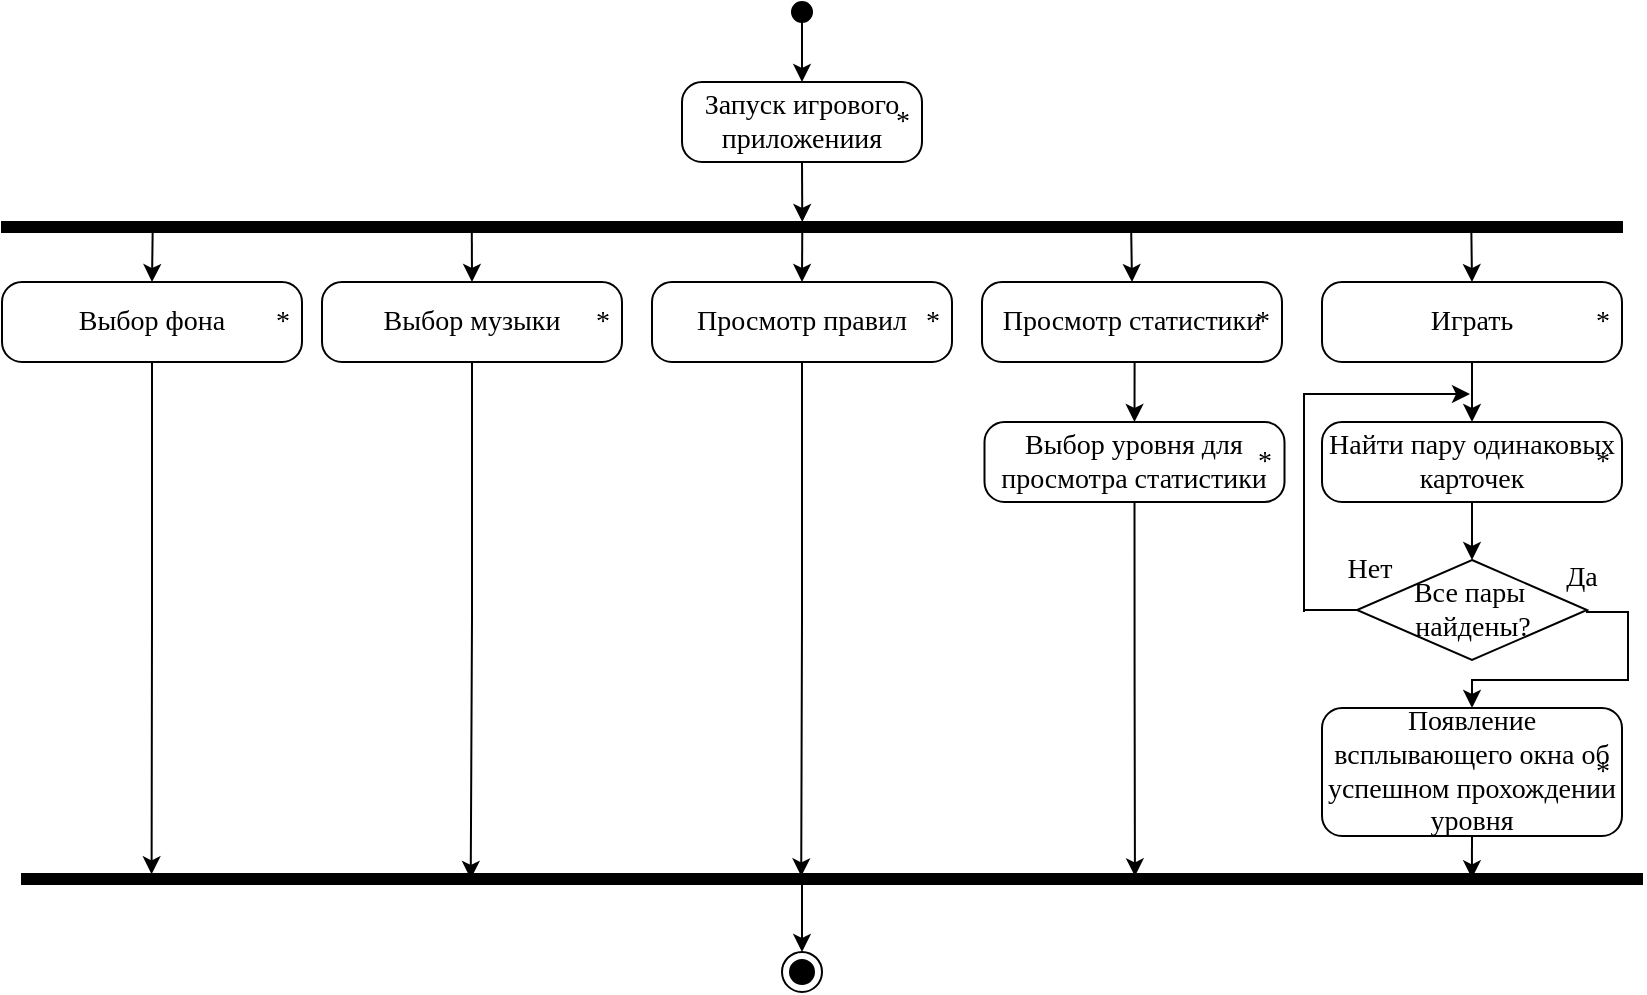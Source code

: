 <mxfile version="24.6.1" type="device">
  <diagram name="Страница — 1" id="4GE1f-eVjll5nS1AfTRf">
    <mxGraphModel dx="1207" dy="817" grid="0" gridSize="10" guides="1" tooltips="1" connect="1" arrows="1" fold="1" page="1" pageScale="1" pageWidth="3300" pageHeight="2339" math="0" shadow="0">
      <root>
        <mxCell id="0" />
        <mxCell id="1" parent="0" />
        <mxCell id="hd7J2JPTkVyh5m2jGT3k-1" style="edgeStyle=orthogonalEdgeStyle;rounded=0;orthogonalLoop=1;jettySize=auto;html=1;exitX=0.5;exitY=1;exitDx=0;exitDy=0;entryX=0.5;entryY=0;entryDx=0;entryDy=0;fontFamily=ISOCPEUR;fontSize=14;" parent="1" source="hd7J2JPTkVyh5m2jGT3k-2" target="hd7J2JPTkVyh5m2jGT3k-4" edge="1">
          <mxGeometry relative="1" as="geometry" />
        </mxCell>
        <mxCell id="hd7J2JPTkVyh5m2jGT3k-2" value="" style="ellipse;fillColor=strokeColor;html=1;fontFamily=ISOCPEUR;fontSize=14;" parent="1" vertex="1">
          <mxGeometry x="615" y="180" width="10" height="10" as="geometry" />
        </mxCell>
        <mxCell id="hd7J2JPTkVyh5m2jGT3k-3" style="edgeStyle=orthogonalEdgeStyle;rounded=0;orthogonalLoop=1;jettySize=auto;html=1;exitX=0.5;exitY=1;exitDx=0;exitDy=0;fontFamily=ISOCPEUR;fontSize=14;" parent="1" source="hd7J2JPTkVyh5m2jGT3k-4" edge="1">
          <mxGeometry relative="1" as="geometry">
            <mxPoint x="620.146" y="290" as="targetPoint" />
          </mxGeometry>
        </mxCell>
        <mxCell id="hd7J2JPTkVyh5m2jGT3k-4" value="Запуск игрового приложениия" style="html=1;dashed=0;rounded=1;absoluteArcSize=1;arcSize=20;verticalAlign=middle;align=center;whiteSpace=wrap;fontFamily=ISOCPEUR;fontSize=14;" parent="1" vertex="1">
          <mxGeometry x="560" y="220" width="120" height="40" as="geometry" />
        </mxCell>
        <mxCell id="hd7J2JPTkVyh5m2jGT3k-5" value="*" style="text;resizeWidth=0;resizeHeight=0;points=[];part=1;verticalAlign=middle;align=center;html=1;fontFamily=ISOCPEUR;fontSize=14;" parent="hd7J2JPTkVyh5m2jGT3k-4" vertex="1">
          <mxGeometry x="1" y="0.5" width="20" height="20" relative="1" as="geometry">
            <mxPoint x="-20" y="-10" as="offset" />
          </mxGeometry>
        </mxCell>
        <mxCell id="hd7J2JPTkVyh5m2jGT3k-6" value="" style="html=1;points=[];perimeter=orthogonalPerimeter;fillColor=strokeColor;direction=south;fontFamily=ISOCPEUR;fontSize=14;" parent="1" vertex="1">
          <mxGeometry x="220" y="290" width="810" height="5" as="geometry" />
        </mxCell>
        <mxCell id="hd7J2JPTkVyh5m2jGT3k-7" value="Выбор фона" style="html=1;dashed=0;rounded=1;absoluteArcSize=1;arcSize=20;verticalAlign=middle;align=center;whiteSpace=wrap;fontFamily=ISOCPEUR;fontSize=14;" parent="1" vertex="1">
          <mxGeometry x="220" y="320" width="150" height="40" as="geometry" />
        </mxCell>
        <mxCell id="hd7J2JPTkVyh5m2jGT3k-8" value="*" style="text;resizeWidth=0;resizeHeight=0;points=[];part=1;verticalAlign=middle;align=center;html=1;fontFamily=ISOCPEUR;fontSize=14;" parent="hd7J2JPTkVyh5m2jGT3k-7" vertex="1">
          <mxGeometry x="1" y="0.5" width="20" height="20" relative="1" as="geometry">
            <mxPoint x="-20" y="-10" as="offset" />
          </mxGeometry>
        </mxCell>
        <mxCell id="hd7J2JPTkVyh5m2jGT3k-9" value="Выбор музыки" style="html=1;dashed=0;rounded=1;absoluteArcSize=1;arcSize=20;verticalAlign=middle;align=center;whiteSpace=wrap;fontFamily=ISOCPEUR;fontSize=14;" parent="1" vertex="1">
          <mxGeometry x="380" y="320" width="150" height="40" as="geometry" />
        </mxCell>
        <mxCell id="hd7J2JPTkVyh5m2jGT3k-10" value="*" style="text;resizeWidth=0;resizeHeight=0;points=[];part=1;verticalAlign=middle;align=center;html=1;fontFamily=ISOCPEUR;fontSize=14;" parent="hd7J2JPTkVyh5m2jGT3k-9" vertex="1">
          <mxGeometry x="1" y="0.5" width="20" height="20" relative="1" as="geometry">
            <mxPoint x="-20" y="-10" as="offset" />
          </mxGeometry>
        </mxCell>
        <mxCell id="hd7J2JPTkVyh5m2jGT3k-11" value="Просмотр правил" style="html=1;dashed=0;rounded=1;absoluteArcSize=1;arcSize=20;verticalAlign=middle;align=center;whiteSpace=wrap;fontFamily=ISOCPEUR;fontSize=14;" parent="1" vertex="1">
          <mxGeometry x="545" y="320" width="150" height="40" as="geometry" />
        </mxCell>
        <mxCell id="hd7J2JPTkVyh5m2jGT3k-12" value="*" style="text;resizeWidth=0;resizeHeight=0;points=[];part=1;verticalAlign=middle;align=center;html=1;fontFamily=ISOCPEUR;fontSize=14;" parent="hd7J2JPTkVyh5m2jGT3k-11" vertex="1">
          <mxGeometry x="1" y="0.5" width="20" height="20" relative="1" as="geometry">
            <mxPoint x="-20" y="-10" as="offset" />
          </mxGeometry>
        </mxCell>
        <mxCell id="hd7J2JPTkVyh5m2jGT3k-31" style="edgeStyle=orthogonalEdgeStyle;rounded=0;orthogonalLoop=1;jettySize=auto;html=1;exitX=0.5;exitY=1;exitDx=0;exitDy=0;entryX=0.5;entryY=0;entryDx=0;entryDy=0;fontFamily=ISOCPEUR;fontSize=14;" parent="1" source="hd7J2JPTkVyh5m2jGT3k-13" target="hd7J2JPTkVyh5m2jGT3k-15" edge="1">
          <mxGeometry relative="1" as="geometry" />
        </mxCell>
        <mxCell id="hd7J2JPTkVyh5m2jGT3k-13" value="Просмотр статистики" style="html=1;dashed=0;rounded=1;absoluteArcSize=1;arcSize=20;verticalAlign=middle;align=center;whiteSpace=wrap;fontFamily=ISOCPEUR;fontSize=14;" parent="1" vertex="1">
          <mxGeometry x="710" y="320" width="150" height="40" as="geometry" />
        </mxCell>
        <mxCell id="hd7J2JPTkVyh5m2jGT3k-14" value="*" style="text;resizeWidth=0;resizeHeight=0;points=[];part=1;verticalAlign=middle;align=center;html=1;fontFamily=ISOCPEUR;fontSize=14;" parent="hd7J2JPTkVyh5m2jGT3k-13" vertex="1">
          <mxGeometry x="1" y="0.5" width="20" height="20" relative="1" as="geometry">
            <mxPoint x="-20" y="-10" as="offset" />
          </mxGeometry>
        </mxCell>
        <mxCell id="hd7J2JPTkVyh5m2jGT3k-15" value="Выбор уровня для просмотра статистики" style="html=1;dashed=0;rounded=1;absoluteArcSize=1;arcSize=20;verticalAlign=middle;align=center;whiteSpace=wrap;fontFamily=ISOCPEUR;fontSize=14;" parent="1" vertex="1">
          <mxGeometry x="711.25" y="390" width="150" height="40" as="geometry" />
        </mxCell>
        <mxCell id="hd7J2JPTkVyh5m2jGT3k-16" value="*" style="text;resizeWidth=0;resizeHeight=0;points=[];part=1;verticalAlign=middle;align=center;html=1;fontFamily=ISOCPEUR;fontSize=14;" parent="hd7J2JPTkVyh5m2jGT3k-15" vertex="1">
          <mxGeometry x="1" y="0.5" width="20" height="20" relative="1" as="geometry">
            <mxPoint x="-20" y="-10" as="offset" />
          </mxGeometry>
        </mxCell>
        <mxCell id="qb_qxWZ-g4KY6MEEPhIf-5" style="edgeStyle=orthogonalEdgeStyle;rounded=0;orthogonalLoop=1;jettySize=auto;html=1;exitX=0.5;exitY=1;exitDx=0;exitDy=0;entryX=0.5;entryY=0;entryDx=0;entryDy=0;fontFamily=ISOCPEUR;fontSize=14;" parent="1" source="hd7J2JPTkVyh5m2jGT3k-17" target="qb_qxWZ-g4KY6MEEPhIf-2" edge="1">
          <mxGeometry relative="1" as="geometry" />
        </mxCell>
        <mxCell id="hd7J2JPTkVyh5m2jGT3k-17" value="Играть" style="html=1;dashed=0;rounded=1;absoluteArcSize=1;arcSize=20;verticalAlign=middle;align=center;whiteSpace=wrap;fontFamily=ISOCPEUR;fontSize=14;" parent="1" vertex="1">
          <mxGeometry x="880" y="320" width="150" height="40" as="geometry" />
        </mxCell>
        <mxCell id="hd7J2JPTkVyh5m2jGT3k-18" value="*" style="text;resizeWidth=0;resizeHeight=0;points=[];part=1;verticalAlign=middle;align=center;html=1;fontFamily=ISOCPEUR;fontSize=14;" parent="hd7J2JPTkVyh5m2jGT3k-17" vertex="1">
          <mxGeometry x="1" y="0.5" width="20" height="20" relative="1" as="geometry">
            <mxPoint x="-20" y="-10" as="offset" />
          </mxGeometry>
        </mxCell>
        <mxCell id="hd7J2JPTkVyh5m2jGT3k-19" value="" style="ellipse;html=1;shape=endState;fillColor=strokeColor;fontFamily=ISOCPEUR;fontSize=14;" parent="1" vertex="1">
          <mxGeometry x="610" y="654.98" width="20" height="20" as="geometry" />
        </mxCell>
        <mxCell id="hd7J2JPTkVyh5m2jGT3k-20" value="" style="html=1;points=[];perimeter=orthogonalPerimeter;fillColor=strokeColor;direction=south;fontFamily=ISOCPEUR;fontSize=14;" parent="1" vertex="1">
          <mxGeometry x="230" y="616" width="810" height="5" as="geometry" />
        </mxCell>
        <mxCell id="hd7J2JPTkVyh5m2jGT3k-21" style="edgeStyle=orthogonalEdgeStyle;rounded=0;orthogonalLoop=1;jettySize=auto;html=1;exitX=0.5;exitY=0;exitDx=0;exitDy=0;entryX=1.004;entryY=0.907;entryDx=0;entryDy=0;entryPerimeter=0;endArrow=none;endFill=0;startArrow=classic;startFill=1;fontFamily=ISOCPEUR;fontSize=14;" parent="1" source="hd7J2JPTkVyh5m2jGT3k-7" target="hd7J2JPTkVyh5m2jGT3k-6" edge="1">
          <mxGeometry relative="1" as="geometry" />
        </mxCell>
        <mxCell id="hd7J2JPTkVyh5m2jGT3k-23" style="edgeStyle=orthogonalEdgeStyle;rounded=0;orthogonalLoop=1;jettySize=auto;html=1;exitX=0.5;exitY=0;exitDx=0;exitDy=0;entryX=0.618;entryY=0.71;entryDx=0;entryDy=0;entryPerimeter=0;endArrow=none;endFill=0;startArrow=classic;startFill=1;fontFamily=ISOCPEUR;fontSize=14;" parent="1" source="hd7J2JPTkVyh5m2jGT3k-9" target="hd7J2JPTkVyh5m2jGT3k-6" edge="1">
          <mxGeometry relative="1" as="geometry" />
        </mxCell>
        <mxCell id="hd7J2JPTkVyh5m2jGT3k-24" style="edgeStyle=orthogonalEdgeStyle;rounded=0;orthogonalLoop=1;jettySize=auto;html=1;exitX=0.5;exitY=0;exitDx=0;exitDy=0;entryX=0.711;entryY=0.506;entryDx=0;entryDy=0;entryPerimeter=0;endArrow=none;endFill=0;startArrow=classic;startFill=1;fontFamily=ISOCPEUR;fontSize=14;" parent="1" source="hd7J2JPTkVyh5m2jGT3k-11" target="hd7J2JPTkVyh5m2jGT3k-6" edge="1">
          <mxGeometry relative="1" as="geometry" />
        </mxCell>
        <mxCell id="hd7J2JPTkVyh5m2jGT3k-25" style="edgeStyle=orthogonalEdgeStyle;rounded=0;orthogonalLoop=1;jettySize=auto;html=1;exitX=0.5;exitY=0;exitDx=0;exitDy=0;entryX=0.554;entryY=0.303;entryDx=0;entryDy=0;entryPerimeter=0;endArrow=none;endFill=0;startArrow=classic;startFill=1;fontFamily=ISOCPEUR;fontSize=14;" parent="1" source="hd7J2JPTkVyh5m2jGT3k-13" target="hd7J2JPTkVyh5m2jGT3k-6" edge="1">
          <mxGeometry relative="1" as="geometry" />
        </mxCell>
        <mxCell id="hd7J2JPTkVyh5m2jGT3k-26" style="edgeStyle=orthogonalEdgeStyle;rounded=0;orthogonalLoop=1;jettySize=auto;html=1;exitX=0.5;exitY=0;exitDx=0;exitDy=0;entryX=0.85;entryY=0.093;entryDx=0;entryDy=0;entryPerimeter=0;endArrow=none;endFill=0;startArrow=classic;startFill=1;fontFamily=ISOCPEUR;fontSize=14;" parent="1" source="hd7J2JPTkVyh5m2jGT3k-17" target="hd7J2JPTkVyh5m2jGT3k-6" edge="1">
          <mxGeometry relative="1" as="geometry" />
        </mxCell>
        <mxCell id="hd7J2JPTkVyh5m2jGT3k-27" style="edgeStyle=orthogonalEdgeStyle;rounded=0;orthogonalLoop=1;jettySize=auto;html=1;exitX=0.5;exitY=0;exitDx=0;exitDy=0;entryX=0.804;entryY=0.5;entryDx=0;entryDy=0;entryPerimeter=0;endArrow=none;endFill=0;startArrow=classic;startFill=1;fontFamily=ISOCPEUR;fontSize=14;" parent="1" source="hd7J2JPTkVyh5m2jGT3k-19" edge="1">
          <mxGeometry relative="1" as="geometry">
            <mxPoint x="620" y="619" as="targetPoint" />
          </mxGeometry>
        </mxCell>
        <mxCell id="hd7J2JPTkVyh5m2jGT3k-28" style="edgeStyle=orthogonalEdgeStyle;rounded=0;orthogonalLoop=1;jettySize=auto;html=1;exitX=0.5;exitY=1;exitDx=0;exitDy=0;entryX=0.032;entryY=0.92;entryDx=0;entryDy=0;entryPerimeter=0;fontFamily=ISOCPEUR;fontSize=14;" parent="1" source="hd7J2JPTkVyh5m2jGT3k-7" target="hd7J2JPTkVyh5m2jGT3k-20" edge="1">
          <mxGeometry relative="1" as="geometry" />
        </mxCell>
        <mxCell id="hd7J2JPTkVyh5m2jGT3k-29" style="edgeStyle=orthogonalEdgeStyle;rounded=0;orthogonalLoop=1;jettySize=auto;html=1;exitX=0.5;exitY=1;exitDx=0;exitDy=0;entryX=0.5;entryY=0.723;entryDx=0;entryDy=0;entryPerimeter=0;fontFamily=ISOCPEUR;fontSize=14;" parent="1" source="hd7J2JPTkVyh5m2jGT3k-9" target="hd7J2JPTkVyh5m2jGT3k-20" edge="1">
          <mxGeometry relative="1" as="geometry" />
        </mxCell>
        <mxCell id="hd7J2JPTkVyh5m2jGT3k-30" style="edgeStyle=orthogonalEdgeStyle;rounded=0;orthogonalLoop=1;jettySize=auto;html=1;exitX=0.5;exitY=1;exitDx=0;exitDy=0;entryX=0.233;entryY=0.519;entryDx=0;entryDy=0;entryPerimeter=0;fontFamily=ISOCPEUR;fontSize=14;" parent="1" source="hd7J2JPTkVyh5m2jGT3k-11" target="hd7J2JPTkVyh5m2jGT3k-20" edge="1">
          <mxGeometry relative="1" as="geometry" />
        </mxCell>
        <mxCell id="hd7J2JPTkVyh5m2jGT3k-32" style="edgeStyle=orthogonalEdgeStyle;rounded=0;orthogonalLoop=1;jettySize=auto;html=1;exitX=0.5;exitY=1;exitDx=0;exitDy=0;entryX=0.233;entryY=0.313;entryDx=0;entryDy=0;entryPerimeter=0;fontFamily=ISOCPEUR;fontSize=14;" parent="1" source="hd7J2JPTkVyh5m2jGT3k-15" target="hd7J2JPTkVyh5m2jGT3k-20" edge="1">
          <mxGeometry relative="1" as="geometry" />
        </mxCell>
        <mxCell id="qb_qxWZ-g4KY6MEEPhIf-10" style="edgeStyle=orthogonalEdgeStyle;rounded=0;orthogonalLoop=1;jettySize=auto;html=1;exitX=0;exitY=0.5;exitDx=0;exitDy=0;fontFamily=ISOCPEUR;fontSize=14;" parent="1" source="qb_qxWZ-g4KY6MEEPhIf-1" edge="1">
          <mxGeometry relative="1" as="geometry">
            <mxPoint x="954" y="376" as="targetPoint" />
            <Array as="points">
              <mxPoint x="871" y="485" />
              <mxPoint x="871" y="376" />
              <mxPoint x="939" y="376" />
            </Array>
          </mxGeometry>
        </mxCell>
        <mxCell id="qb_qxWZ-g4KY6MEEPhIf-13" style="edgeStyle=orthogonalEdgeStyle;rounded=0;orthogonalLoop=1;jettySize=auto;html=1;exitX=1;exitY=0.5;exitDx=0;exitDy=0;entryX=0.5;entryY=0;entryDx=0;entryDy=0;fontFamily=ISOCPEUR;fontSize=14;" parent="1" source="qb_qxWZ-g4KY6MEEPhIf-1" target="qb_qxWZ-g4KY6MEEPhIf-11" edge="1">
          <mxGeometry relative="1" as="geometry">
            <Array as="points">
              <mxPoint x="1033" y="485" />
              <mxPoint x="1033" y="519" />
              <mxPoint x="955" y="519" />
            </Array>
          </mxGeometry>
        </mxCell>
        <mxCell id="qb_qxWZ-g4KY6MEEPhIf-1" value="Все пары&amp;nbsp;&lt;div style=&quot;font-size: 14px;&quot;&gt;найдены?&lt;/div&gt;" style="rhombus;whiteSpace=wrap;html=1;fontFamily=ISOCPEUR;fontSize=14;" parent="1" vertex="1">
          <mxGeometry x="897.5" y="459" width="115" height="50" as="geometry" />
        </mxCell>
        <mxCell id="qb_qxWZ-g4KY6MEEPhIf-6" style="edgeStyle=orthogonalEdgeStyle;rounded=0;orthogonalLoop=1;jettySize=auto;html=1;exitX=0.5;exitY=1;exitDx=0;exitDy=0;entryX=0.5;entryY=0;entryDx=0;entryDy=0;fontFamily=ISOCPEUR;fontSize=14;" parent="1" source="qb_qxWZ-g4KY6MEEPhIf-2" target="qb_qxWZ-g4KY6MEEPhIf-1" edge="1">
          <mxGeometry relative="1" as="geometry" />
        </mxCell>
        <mxCell id="qb_qxWZ-g4KY6MEEPhIf-2" value="Найти пару одинаковых карточек" style="html=1;dashed=0;rounded=1;absoluteArcSize=1;arcSize=20;verticalAlign=middle;align=center;whiteSpace=wrap;fontFamily=ISOCPEUR;fontSize=14;" parent="1" vertex="1">
          <mxGeometry x="880" y="390" width="150" height="40" as="geometry" />
        </mxCell>
        <mxCell id="qb_qxWZ-g4KY6MEEPhIf-3" value="*" style="text;resizeWidth=0;resizeHeight=0;points=[];part=1;verticalAlign=middle;align=center;html=1;fontFamily=ISOCPEUR;fontSize=14;" parent="qb_qxWZ-g4KY6MEEPhIf-2" vertex="1">
          <mxGeometry x="1" y="0.5" width="20" height="20" relative="1" as="geometry">
            <mxPoint x="-20" y="-10" as="offset" />
          </mxGeometry>
        </mxCell>
        <mxCell id="qb_qxWZ-g4KY6MEEPhIf-7" value="Нет" style="text;html=1;align=center;verticalAlign=middle;whiteSpace=wrap;rounded=0;fontFamily=ISOCPEUR;fontSize=14;" parent="1" vertex="1">
          <mxGeometry x="886" y="453" width="36" height="22" as="geometry" />
        </mxCell>
        <mxCell id="qb_qxWZ-g4KY6MEEPhIf-11" value="Появление всплывающего окна об успешном прохождении уровня" style="html=1;dashed=0;rounded=1;absoluteArcSize=1;arcSize=20;verticalAlign=middle;align=center;whiteSpace=wrap;fontFamily=ISOCPEUR;fontSize=14;" parent="1" vertex="1">
          <mxGeometry x="880" y="533" width="150" height="64" as="geometry" />
        </mxCell>
        <mxCell id="qb_qxWZ-g4KY6MEEPhIf-12" value="*" style="text;resizeWidth=0;resizeHeight=0;points=[];part=1;verticalAlign=middle;align=center;html=1;fontFamily=ISOCPEUR;fontSize=14;" parent="qb_qxWZ-g4KY6MEEPhIf-11" vertex="1">
          <mxGeometry x="1" y="0.5" width="20" height="20" relative="1" as="geometry">
            <mxPoint x="-20" y="-10" as="offset" />
          </mxGeometry>
        </mxCell>
        <mxCell id="qb_qxWZ-g4KY6MEEPhIf-14" style="edgeStyle=orthogonalEdgeStyle;rounded=0;orthogonalLoop=1;jettySize=auto;html=1;exitX=0.5;exitY=1;exitDx=0;exitDy=0;entryX=0.427;entryY=0.105;entryDx=0;entryDy=0;entryPerimeter=0;fontFamily=ISOCPEUR;fontSize=14;" parent="1" source="qb_qxWZ-g4KY6MEEPhIf-11" target="hd7J2JPTkVyh5m2jGT3k-20" edge="1">
          <mxGeometry relative="1" as="geometry" />
        </mxCell>
        <mxCell id="qb_qxWZ-g4KY6MEEPhIf-15" value="Да" style="text;html=1;align=center;verticalAlign=middle;whiteSpace=wrap;rounded=0;fontFamily=ISOCPEUR;fontSize=14;" parent="1" vertex="1">
          <mxGeometry x="980" y="453" width="60" height="30" as="geometry" />
        </mxCell>
      </root>
    </mxGraphModel>
  </diagram>
</mxfile>
